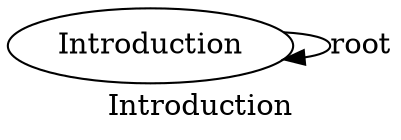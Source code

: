digraph "Introduction" {
label="Introduction";
Introduction1 [style=filled, fillcolor=white, label=Introduction];
Introduction1 -> Introduction1  [label=root];
}
